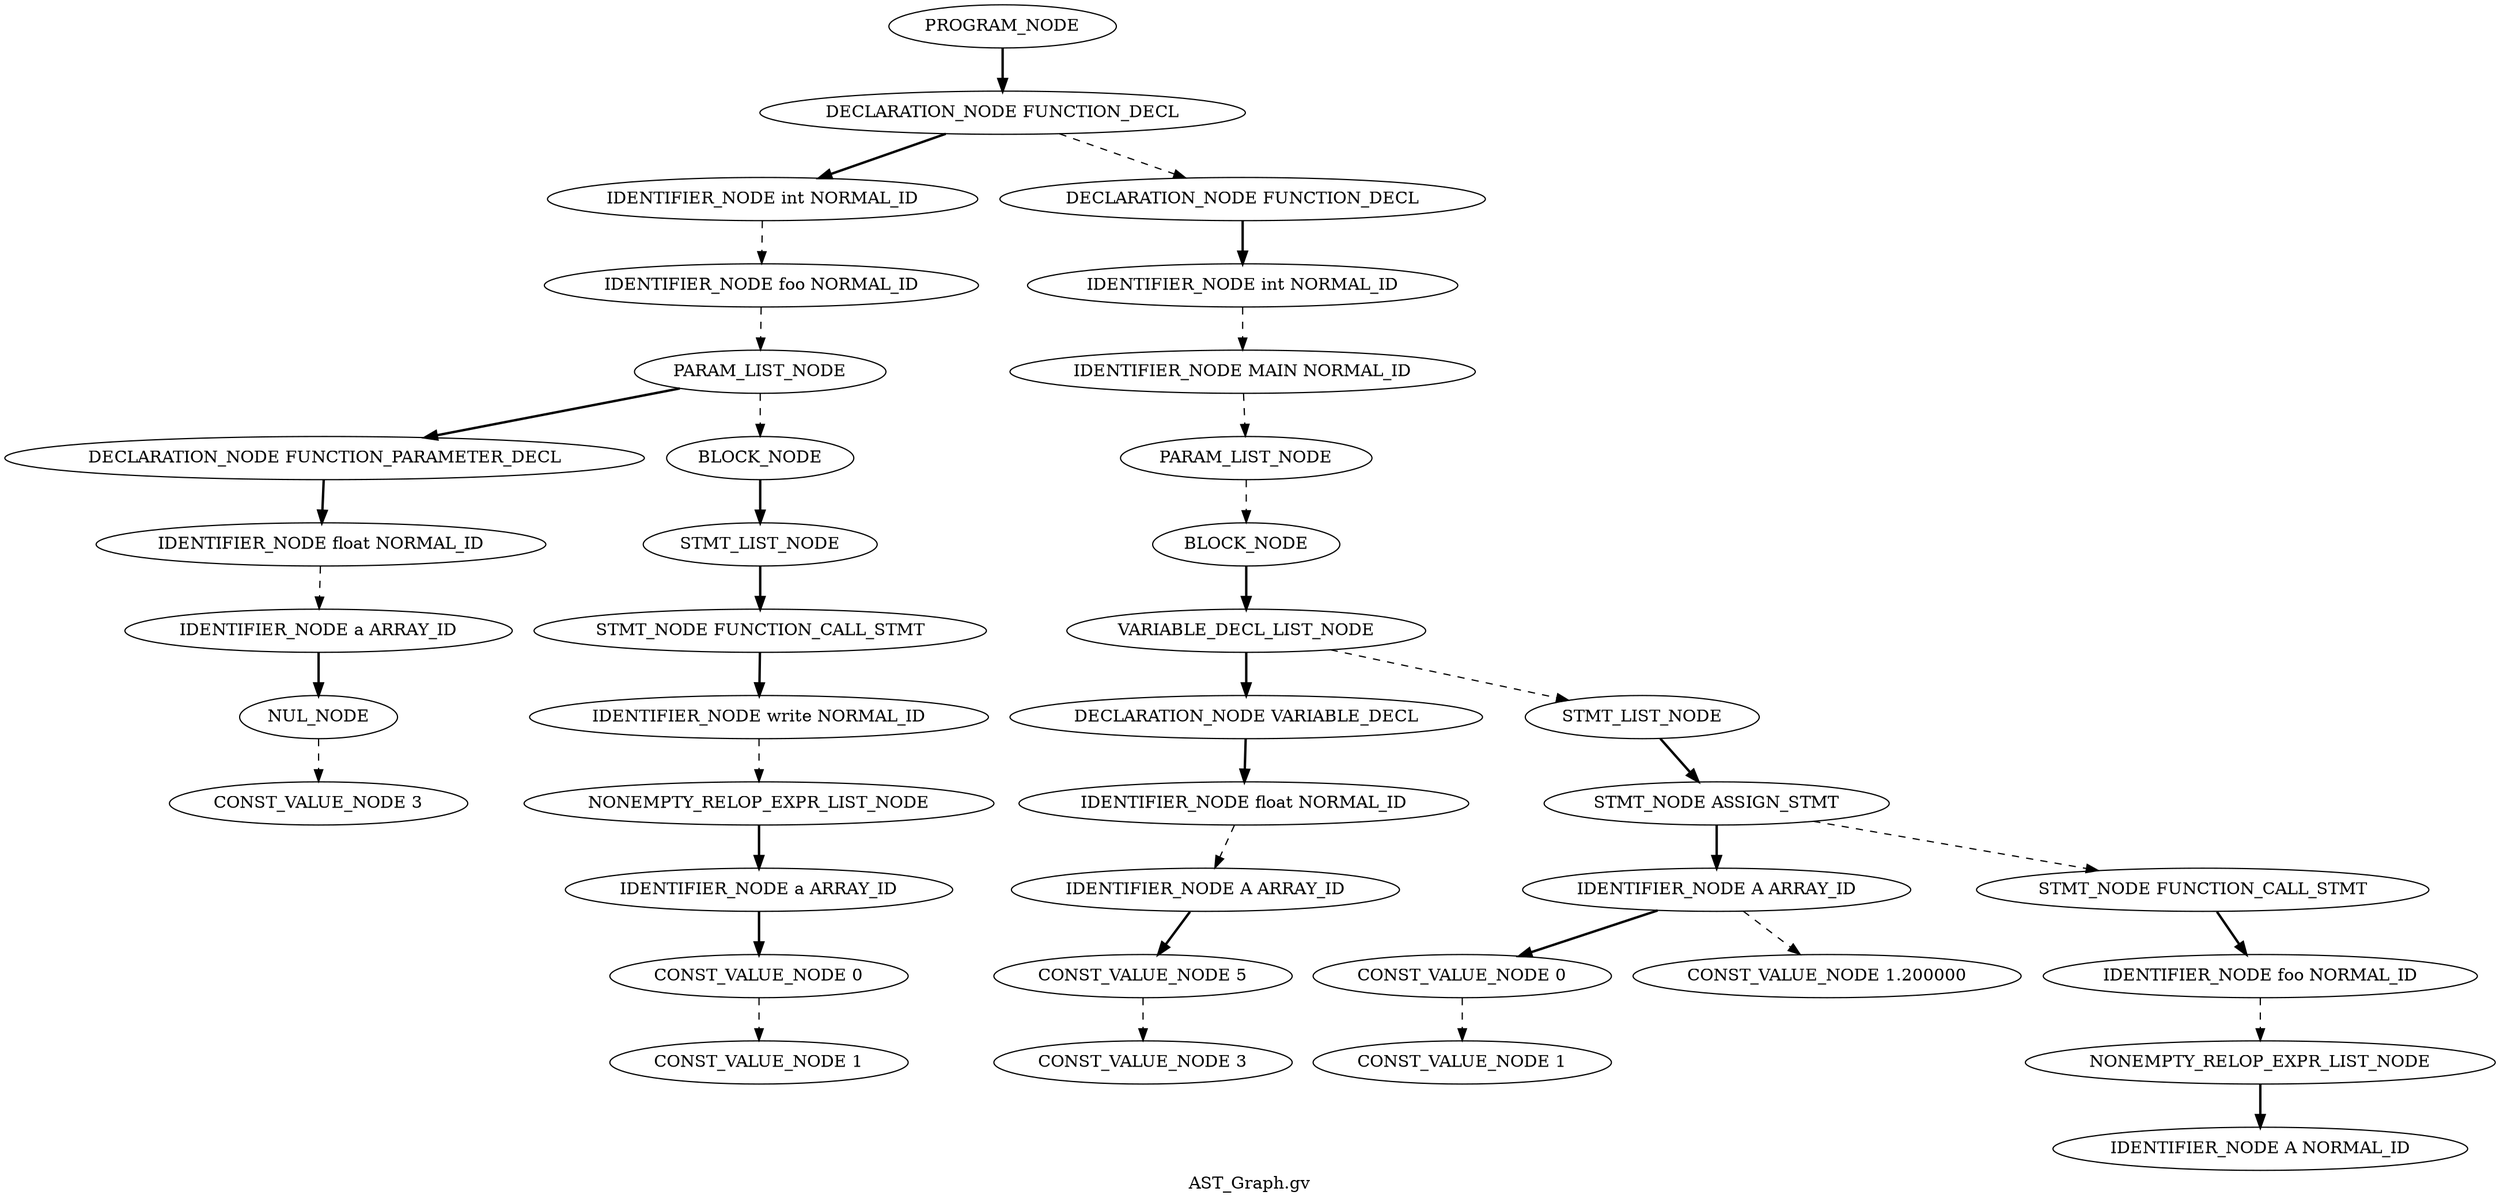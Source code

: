 Digraph AST
{
label = "AST_Graph.gv"
node0 [label ="PROGRAM_NODE"]
node1 [label ="DECLARATION_NODE FUNCTION_DECL"]
node2 [label ="IDENTIFIER_NODE int NORMAL_ID"]
node3 [label ="IDENTIFIER_NODE foo NORMAL_ID"]
node4 [label ="PARAM_LIST_NODE"]
node5 [label ="DECLARATION_NODE FUNCTION_PARAMETER_DECL"]
node6 [label ="IDENTIFIER_NODE float NORMAL_ID"]
node7 [label ="IDENTIFIER_NODE a ARRAY_ID"]
node8 [label ="NUL_NODE"]
node9 [label ="CONST_VALUE_NODE 3"]
node8 -> node9 [style = dashed]
node7 -> node8 [style = bold]
node6 -> node7 [style = dashed]
node5 -> node6 [style = bold]
node4 -> node5 [style = bold]
node10 [label ="BLOCK_NODE"]
node11 [label ="STMT_LIST_NODE"]
node12 [label ="STMT_NODE FUNCTION_CALL_STMT"]
node13 [label ="IDENTIFIER_NODE write NORMAL_ID"]
node14 [label ="NONEMPTY_RELOP_EXPR_LIST_NODE"]
node15 [label ="IDENTIFIER_NODE a ARRAY_ID"]
node16 [label ="CONST_VALUE_NODE 0"]
node17 [label ="CONST_VALUE_NODE 1"]
node16 -> node17 [style = dashed]
node15 -> node16 [style = bold]
node14 -> node15 [style = bold]
node13 -> node14 [style = dashed]
node12 -> node13 [style = bold]
node11 -> node12 [style = bold]
node10 -> node11 [style = bold]
node4 -> node10 [style = dashed]
node3 -> node4 [style = dashed]
node2 -> node3 [style = dashed]
node1 -> node2 [style = bold]
node18 [label ="DECLARATION_NODE FUNCTION_DECL"]
node19 [label ="IDENTIFIER_NODE int NORMAL_ID"]
node20 [label ="IDENTIFIER_NODE MAIN NORMAL_ID"]
node21 [label ="PARAM_LIST_NODE"]
node22 [label ="BLOCK_NODE"]
node23 [label ="VARIABLE_DECL_LIST_NODE"]
node24 [label ="DECLARATION_NODE VARIABLE_DECL"]
node25 [label ="IDENTIFIER_NODE float NORMAL_ID"]
node26 [label ="IDENTIFIER_NODE A ARRAY_ID"]
node27 [label ="CONST_VALUE_NODE 5"]
node28 [label ="CONST_VALUE_NODE 3"]
node27 -> node28 [style = dashed]
node26 -> node27 [style = bold]
node25 -> node26 [style = dashed]
node24 -> node25 [style = bold]
node23 -> node24 [style = bold]
node29 [label ="STMT_LIST_NODE"]
node30 [label ="STMT_NODE ASSIGN_STMT"]
node31 [label ="IDENTIFIER_NODE A ARRAY_ID"]
node32 [label ="CONST_VALUE_NODE 0"]
node33 [label ="CONST_VALUE_NODE 1"]
node32 -> node33 [style = dashed]
node31 -> node32 [style = bold]
node34 [label ="CONST_VALUE_NODE 1.200000"]
node31 -> node34 [style = dashed]
node30 -> node31 [style = bold]
node35 [label ="STMT_NODE FUNCTION_CALL_STMT"]
node36 [label ="IDENTIFIER_NODE foo NORMAL_ID"]
node37 [label ="NONEMPTY_RELOP_EXPR_LIST_NODE"]
node38 [label ="IDENTIFIER_NODE A NORMAL_ID"]
node37 -> node38 [style = bold]
node36 -> node37 [style = dashed]
node35 -> node36 [style = bold]
node30 -> node35 [style = dashed]
node29 -> node30 [style = bold]
node23 -> node29 [style = dashed]
node22 -> node23 [style = bold]
node21 -> node22 [style = dashed]
node20 -> node21 [style = dashed]
node19 -> node20 [style = dashed]
node18 -> node19 [style = bold]
node1 -> node18 [style = dashed]
node0 -> node1 [style = bold]
}
